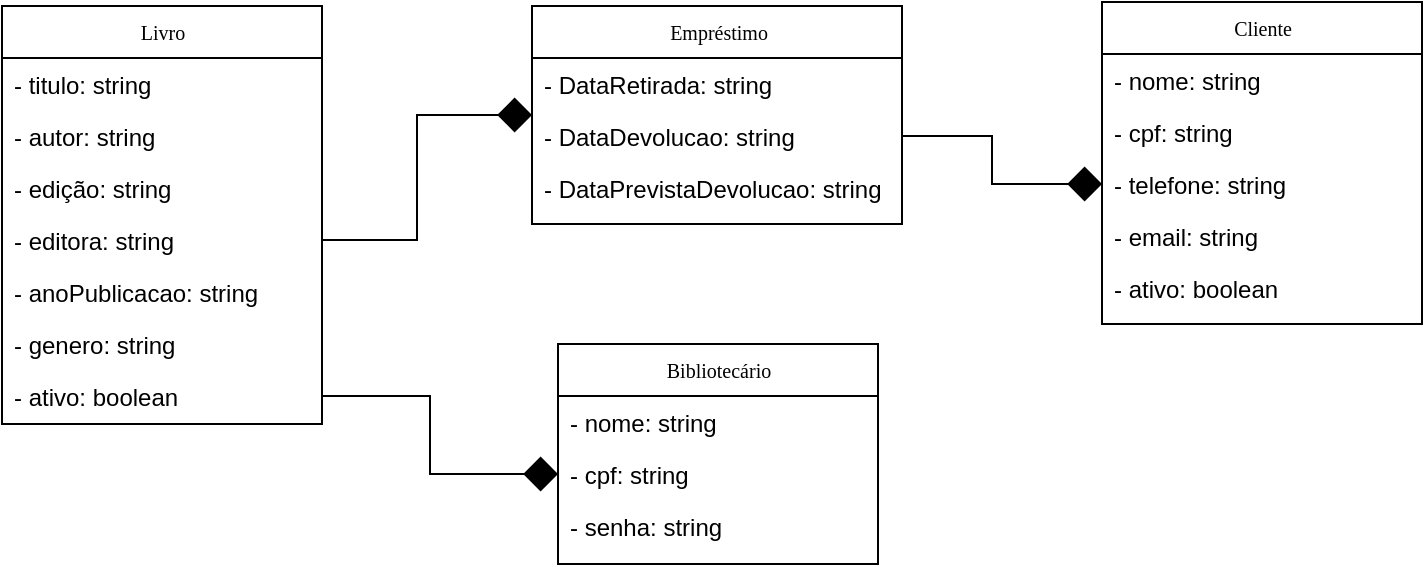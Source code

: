 <mxfile version="11.2.8" type="device" pages="1"><diagram name="Page-1" id="c4acf3e9-155e-7222-9cf6-157b1a14988f"><mxGraphModel dx="872" dy="556" grid="1" gridSize="10" guides="1" tooltips="1" connect="1" arrows="1" fold="1" page="1" pageScale="1" pageWidth="850" pageHeight="1100" background="#ffffff" math="0" shadow="0"><root><mxCell id="0"/><mxCell id="1" parent="0"/><mxCell id="17acba5748e5396b-2" value="Empréstimo" style="swimlane;html=1;fontStyle=0;childLayout=stackLayout;horizontal=1;startSize=26;fillColor=none;horizontalStack=0;resizeParent=1;resizeLast=0;collapsible=1;marginBottom=0;swimlaneFillColor=#ffffff;rounded=0;shadow=0;comic=0;labelBackgroundColor=none;strokeColor=#000000;strokeWidth=1;fontFamily=Verdana;fontSize=10;fontColor=#000000;align=center;" parent="1" vertex="1"><mxGeometry x="345" y="41" width="185" height="109" as="geometry"/></mxCell><mxCell id="17acba5748e5396b-4" value="- DataRetirada: string" style="text;html=1;strokeColor=none;fillColor=none;align=left;verticalAlign=top;spacingLeft=4;spacingRight=4;whiteSpace=wrap;overflow=hidden;rotatable=0;points=[[0,0.5],[1,0.5]];portConstraint=eastwest;" parent="17acba5748e5396b-2" vertex="1"><mxGeometry y="26" width="185" height="26" as="geometry"/></mxCell><mxCell id="17acba5748e5396b-6" value="- DataDevolucao: string" style="text;html=1;strokeColor=none;fillColor=none;align=left;verticalAlign=top;spacingLeft=4;spacingRight=4;whiteSpace=wrap;overflow=hidden;rotatable=0;points=[[0,0.5],[1,0.5]];portConstraint=eastwest;" parent="17acba5748e5396b-2" vertex="1"><mxGeometry y="52" width="185" height="26" as="geometry"/></mxCell><mxCell id="17acba5748e5396b-9" value="- DataPrevistaDevolucao: string" style="text;html=1;strokeColor=none;fillColor=none;align=left;verticalAlign=top;spacingLeft=4;spacingRight=4;whiteSpace=wrap;overflow=hidden;rotatable=0;points=[[0,0.5],[1,0.5]];portConstraint=eastwest;" parent="17acba5748e5396b-2" vertex="1"><mxGeometry y="78" width="185" height="26" as="geometry"/></mxCell><mxCell id="5d2195bd80daf111-5" value="Livro" style="swimlane;html=1;fontStyle=0;childLayout=stackLayout;horizontal=1;startSize=26;fillColor=none;horizontalStack=0;resizeParent=1;resizeLast=0;collapsible=1;marginBottom=0;swimlaneFillColor=#ffffff;rounded=0;shadow=0;comic=0;labelBackgroundColor=none;strokeColor=#000000;strokeWidth=1;fontFamily=Verdana;fontSize=10;fontColor=#000000;align=center;" parent="1" vertex="1"><mxGeometry x="80" y="41" width="160" height="209" as="geometry"/></mxCell><mxCell id="5d2195bd80daf111-6" value="-&amp;nbsp;titulo: string" style="text;html=1;strokeColor=none;fillColor=none;align=left;verticalAlign=top;spacingLeft=4;spacingRight=4;whiteSpace=wrap;overflow=hidden;rotatable=0;points=[[0,0.5],[1,0.5]];portConstraint=eastwest;" parent="5d2195bd80daf111-5" vertex="1"><mxGeometry y="26" width="160" height="26" as="geometry"/></mxCell><mxCell id="5d2195bd80daf111-7" value="- autor: string" style="text;html=1;strokeColor=none;fillColor=none;align=left;verticalAlign=top;spacingLeft=4;spacingRight=4;whiteSpace=wrap;overflow=hidden;rotatable=0;points=[[0,0.5],[1,0.5]];portConstraint=eastwest;" parent="5d2195bd80daf111-5" vertex="1"><mxGeometry y="52" width="160" height="26" as="geometry"/></mxCell><mxCell id="MOaAGHqxZKm0nEOPLEbg-1" value="- edição: string" style="text;html=1;strokeColor=none;fillColor=none;align=left;verticalAlign=top;spacingLeft=4;spacingRight=4;whiteSpace=wrap;overflow=hidden;rotatable=0;points=[[0,0.5],[1,0.5]];portConstraint=eastwest;" vertex="1" parent="5d2195bd80daf111-5"><mxGeometry y="78" width="160" height="26" as="geometry"/></mxCell><mxCell id="MOaAGHqxZKm0nEOPLEbg-2" value="- editora: string" style="text;html=1;strokeColor=none;fillColor=none;align=left;verticalAlign=top;spacingLeft=4;spacingRight=4;whiteSpace=wrap;overflow=hidden;rotatable=0;points=[[0,0.5],[1,0.5]];portConstraint=eastwest;" vertex="1" parent="5d2195bd80daf111-5"><mxGeometry y="104" width="160" height="26" as="geometry"/></mxCell><mxCell id="MOaAGHqxZKm0nEOPLEbg-3" value="- anoPublicacao: string" style="text;html=1;strokeColor=none;fillColor=none;align=left;verticalAlign=top;spacingLeft=4;spacingRight=4;whiteSpace=wrap;overflow=hidden;rotatable=0;points=[[0,0.5],[1,0.5]];portConstraint=eastwest;" vertex="1" parent="5d2195bd80daf111-5"><mxGeometry y="130" width="160" height="26" as="geometry"/></mxCell><mxCell id="MOaAGHqxZKm0nEOPLEbg-4" value="- genero: string" style="text;html=1;strokeColor=none;fillColor=none;align=left;verticalAlign=top;spacingLeft=4;spacingRight=4;whiteSpace=wrap;overflow=hidden;rotatable=0;points=[[0,0.5],[1,0.5]];portConstraint=eastwest;" vertex="1" parent="5d2195bd80daf111-5"><mxGeometry y="156" width="160" height="26" as="geometry"/></mxCell><mxCell id="MOaAGHqxZKm0nEOPLEbg-5" value="- ativo: boolean" style="text;html=1;strokeColor=none;fillColor=none;align=left;verticalAlign=top;spacingLeft=4;spacingRight=4;whiteSpace=wrap;overflow=hidden;rotatable=0;points=[[0,0.5],[1,0.5]];portConstraint=eastwest;" vertex="1" parent="5d2195bd80daf111-5"><mxGeometry y="182" width="160" height="26" as="geometry"/></mxCell><mxCell id="MOaAGHqxZKm0nEOPLEbg-21" style="edgeStyle=orthogonalEdgeStyle;rounded=0;orthogonalLoop=1;jettySize=auto;html=1;exitX=1;exitY=0.5;exitDx=0;exitDy=0;endArrow=diamond;endFill=1;startSize=18;sourcePerimeterSpacing=6;endSize=15;" edge="1" parent="1" source="MOaAGHqxZKm0nEOPLEbg-2" target="17acba5748e5396b-2"><mxGeometry relative="1" as="geometry"><mxPoint x="330" y="90.0" as="targetPoint"/></mxGeometry></mxCell><mxCell id="MOaAGHqxZKm0nEOPLEbg-27" value="Cliente" style="swimlane;html=1;fontStyle=0;childLayout=stackLayout;horizontal=1;startSize=26;fillColor=none;horizontalStack=0;resizeParent=1;resizeLast=0;collapsible=1;marginBottom=0;swimlaneFillColor=#ffffff;rounded=0;shadow=0;comic=0;labelBackgroundColor=none;strokeColor=#000000;strokeWidth=1;fontFamily=Verdana;fontSize=10;fontColor=#000000;align=center;" vertex="1" parent="1"><mxGeometry x="630" y="39" width="160" height="161" as="geometry"/></mxCell><mxCell id="MOaAGHqxZKm0nEOPLEbg-28" value="-&amp;nbsp;nome: string" style="text;html=1;strokeColor=none;fillColor=none;align=left;verticalAlign=top;spacingLeft=4;spacingRight=4;whiteSpace=wrap;overflow=hidden;rotatable=0;points=[[0,0.5],[1,0.5]];portConstraint=eastwest;" vertex="1" parent="MOaAGHqxZKm0nEOPLEbg-27"><mxGeometry y="26" width="160" height="26" as="geometry"/></mxCell><mxCell id="MOaAGHqxZKm0nEOPLEbg-29" value="- cpf: string" style="text;html=1;strokeColor=none;fillColor=none;align=left;verticalAlign=top;spacingLeft=4;spacingRight=4;whiteSpace=wrap;overflow=hidden;rotatable=0;points=[[0,0.5],[1,0.5]];portConstraint=eastwest;" vertex="1" parent="MOaAGHqxZKm0nEOPLEbg-27"><mxGeometry y="52" width="160" height="26" as="geometry"/></mxCell><mxCell id="MOaAGHqxZKm0nEOPLEbg-30" value="- telefone: string" style="text;html=1;strokeColor=none;fillColor=none;align=left;verticalAlign=top;spacingLeft=4;spacingRight=4;whiteSpace=wrap;overflow=hidden;rotatable=0;points=[[0,0.5],[1,0.5]];portConstraint=eastwest;" vertex="1" parent="MOaAGHqxZKm0nEOPLEbg-27"><mxGeometry y="78" width="160" height="26" as="geometry"/></mxCell><mxCell id="MOaAGHqxZKm0nEOPLEbg-31" value="- email: string" style="text;html=1;strokeColor=none;fillColor=none;align=left;verticalAlign=top;spacingLeft=4;spacingRight=4;whiteSpace=wrap;overflow=hidden;rotatable=0;points=[[0,0.5],[1,0.5]];portConstraint=eastwest;" vertex="1" parent="MOaAGHqxZKm0nEOPLEbg-27"><mxGeometry y="104" width="160" height="26" as="geometry"/></mxCell><mxCell id="MOaAGHqxZKm0nEOPLEbg-32" value="- ativo: boolean" style="text;html=1;strokeColor=none;fillColor=none;align=left;verticalAlign=top;spacingLeft=4;spacingRight=4;whiteSpace=wrap;overflow=hidden;rotatable=0;points=[[0,0.5],[1,0.5]];portConstraint=eastwest;" vertex="1" parent="MOaAGHqxZKm0nEOPLEbg-27"><mxGeometry y="130" width="160" height="26" as="geometry"/></mxCell><mxCell id="MOaAGHqxZKm0nEOPLEbg-36" style="edgeStyle=orthogonalEdgeStyle;rounded=0;orthogonalLoop=1;jettySize=auto;html=1;exitX=1;exitY=0.5;exitDx=0;exitDy=0;entryX=0;entryY=0.5;entryDx=0;entryDy=0;startSize=18;sourcePerimeterSpacing=6;endArrow=diamond;endFill=1;endSize=15;" edge="1" parent="1" source="17acba5748e5396b-6" target="MOaAGHqxZKm0nEOPLEbg-30"><mxGeometry relative="1" as="geometry"/></mxCell><mxCell id="MOaAGHqxZKm0nEOPLEbg-37" value="Bibliotecário" style="swimlane;html=1;fontStyle=0;childLayout=stackLayout;horizontal=1;startSize=26;fillColor=none;horizontalStack=0;resizeParent=1;resizeLast=0;collapsible=1;marginBottom=0;swimlaneFillColor=#ffffff;rounded=0;shadow=0;comic=0;labelBackgroundColor=none;strokeColor=#000000;strokeWidth=1;fontFamily=Verdana;fontSize=10;fontColor=#000000;align=center;" vertex="1" parent="1"><mxGeometry x="358" y="210" width="160" height="110" as="geometry"/></mxCell><mxCell id="MOaAGHqxZKm0nEOPLEbg-38" value="-&amp;nbsp;nome: string" style="text;html=1;strokeColor=none;fillColor=none;align=left;verticalAlign=top;spacingLeft=4;spacingRight=4;whiteSpace=wrap;overflow=hidden;rotatable=0;points=[[0,0.5],[1,0.5]];portConstraint=eastwest;" vertex="1" parent="MOaAGHqxZKm0nEOPLEbg-37"><mxGeometry y="26" width="160" height="26" as="geometry"/></mxCell><mxCell id="MOaAGHqxZKm0nEOPLEbg-39" value="- cpf: string" style="text;html=1;strokeColor=none;fillColor=none;align=left;verticalAlign=top;spacingLeft=4;spacingRight=4;whiteSpace=wrap;overflow=hidden;rotatable=0;points=[[0,0.5],[1,0.5]];portConstraint=eastwest;" vertex="1" parent="MOaAGHqxZKm0nEOPLEbg-37"><mxGeometry y="52" width="160" height="26" as="geometry"/></mxCell><mxCell id="MOaAGHqxZKm0nEOPLEbg-40" value="- senha: string" style="text;html=1;strokeColor=none;fillColor=none;align=left;verticalAlign=top;spacingLeft=4;spacingRight=4;whiteSpace=wrap;overflow=hidden;rotatable=0;points=[[0,0.5],[1,0.5]];portConstraint=eastwest;" vertex="1" parent="MOaAGHqxZKm0nEOPLEbg-37"><mxGeometry y="78" width="160" height="26" as="geometry"/></mxCell><mxCell id="MOaAGHqxZKm0nEOPLEbg-45" style="edgeStyle=orthogonalEdgeStyle;rounded=0;orthogonalLoop=1;jettySize=auto;html=1;exitX=1;exitY=0.5;exitDx=0;exitDy=0;entryX=0;entryY=0.5;entryDx=0;entryDy=0;startSize=18;sourcePerimeterSpacing=6;endArrow=diamond;endFill=1;endSize=15;" edge="1" parent="1" source="MOaAGHqxZKm0nEOPLEbg-5" target="MOaAGHqxZKm0nEOPLEbg-39"><mxGeometry relative="1" as="geometry"/></mxCell></root></mxGraphModel></diagram></mxfile>